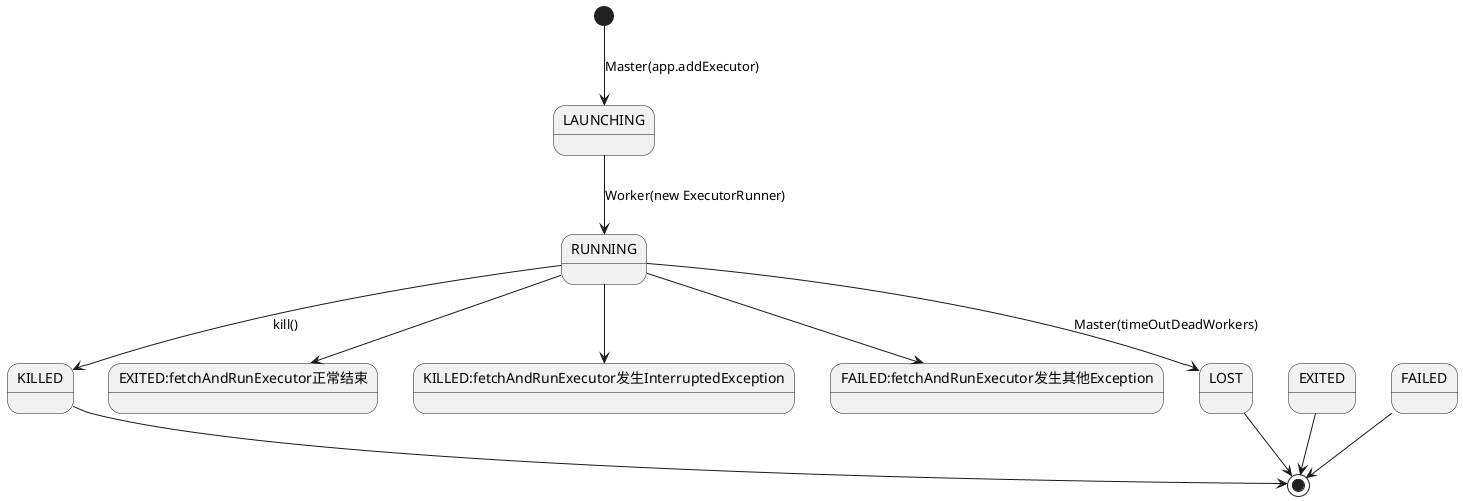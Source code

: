 @startuml


[*] --> LAUNCHING:Master(app.addExecutor)
LAUNCHING --> RUNNING:Worker(new ExecutorRunner)
RUNNING -->KILLED:kill()
RUNNING -->EXITED:fetchAndRunExecutor正常结束
RUNNING -->KILLED:fetchAndRunExecutor发生InterruptedException
RUNNING -->FAILED:fetchAndRunExecutor发生其他Exception

RUNNING -->LOST:Master(timeOutDeadWorkers)

KILLED-->[*]
EXITED-->[*]
FAILED-->[*]
LOST-->[*]

@enduml